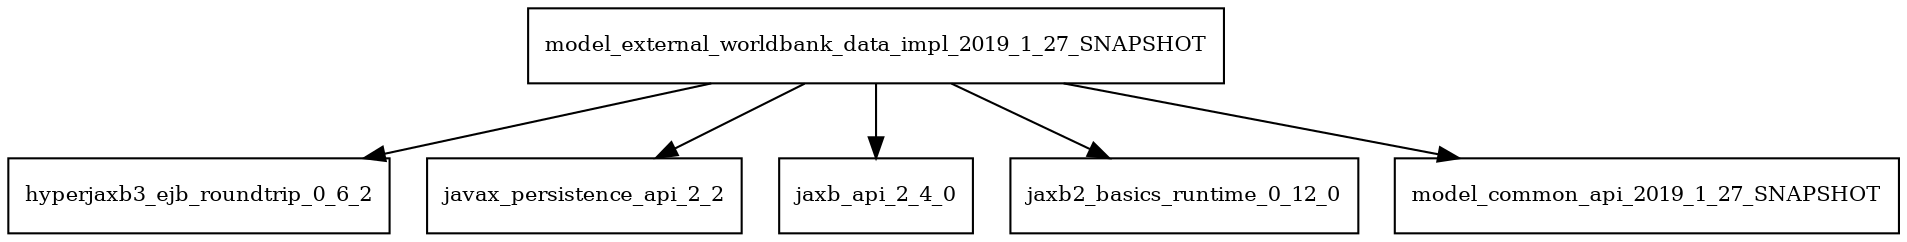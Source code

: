 digraph model_external_worldbank_data_impl_2019_1_27_SNAPSHOT_dependencies {
  node [shape = box, fontsize=10.0];
  model_external_worldbank_data_impl_2019_1_27_SNAPSHOT -> hyperjaxb3_ejb_roundtrip_0_6_2;
  model_external_worldbank_data_impl_2019_1_27_SNAPSHOT -> javax_persistence_api_2_2;
  model_external_worldbank_data_impl_2019_1_27_SNAPSHOT -> jaxb_api_2_4_0;
  model_external_worldbank_data_impl_2019_1_27_SNAPSHOT -> jaxb2_basics_runtime_0_12_0;
  model_external_worldbank_data_impl_2019_1_27_SNAPSHOT -> model_common_api_2019_1_27_SNAPSHOT;
}
